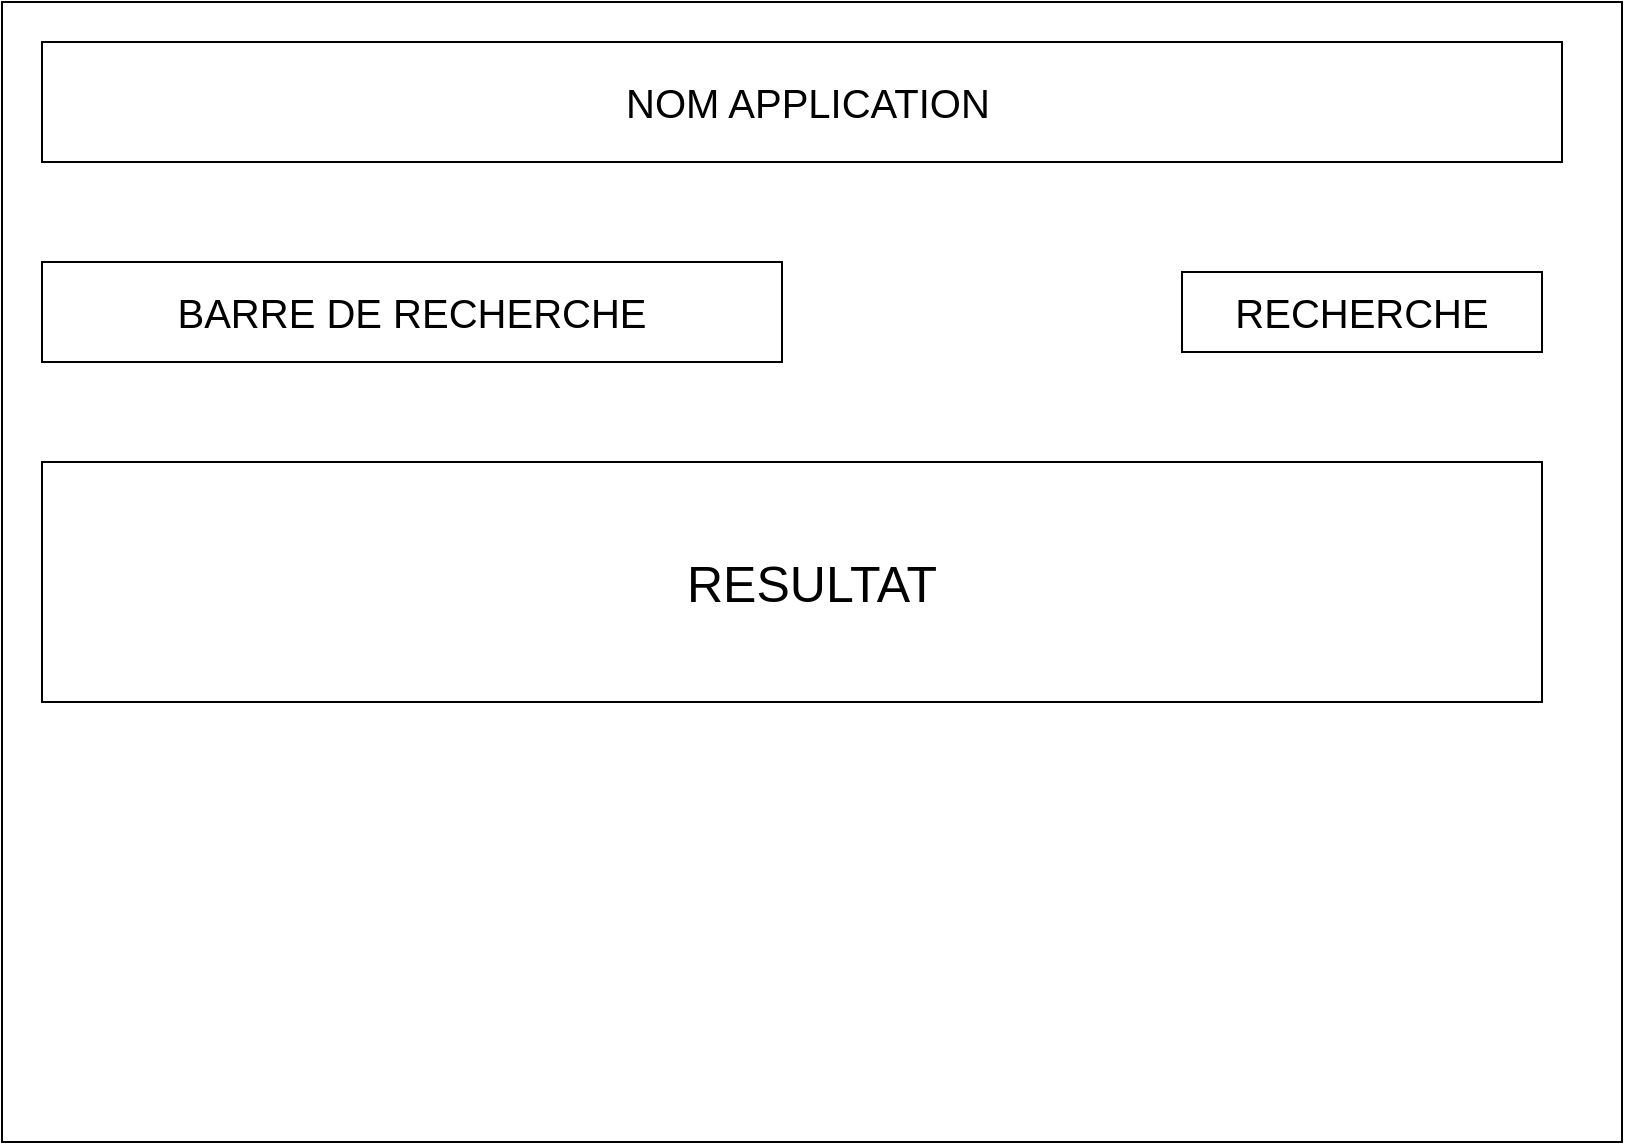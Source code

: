 <mxfile version="13.7.7" type="github">
  <diagram id="AMBd0R76h5gFlYD8Z7VQ" name="Page-1">
    <mxGraphModel dx="953" dy="544" grid="1" gridSize="10" guides="1" tooltips="1" connect="1" arrows="1" fold="1" page="1" pageScale="1" pageWidth="827" pageHeight="1169" math="0" shadow="0">
      <root>
        <mxCell id="0" />
        <mxCell id="1" parent="0" />
        <mxCell id="g2YfPCTuaOgY9jyY5gTF-1" value="" style="rounded=0;whiteSpace=wrap;html=1;" vertex="1" parent="1">
          <mxGeometry x="10" y="10" width="810" height="570" as="geometry" />
        </mxCell>
        <mxCell id="g2YfPCTuaOgY9jyY5gTF-2" value="" style="rounded=0;whiteSpace=wrap;html=1;" vertex="1" parent="1">
          <mxGeometry x="30" y="30" width="760" height="60" as="geometry" />
        </mxCell>
        <mxCell id="g2YfPCTuaOgY9jyY5gTF-3" value="" style="rounded=0;whiteSpace=wrap;html=1;" vertex="1" parent="1">
          <mxGeometry x="30" y="140" width="370" height="50" as="geometry" />
        </mxCell>
        <mxCell id="g2YfPCTuaOgY9jyY5gTF-4" value="" style="rounded=0;whiteSpace=wrap;html=1;" vertex="1" parent="1">
          <mxGeometry x="600" y="145" width="180" height="40" as="geometry" />
        </mxCell>
        <mxCell id="g2YfPCTuaOgY9jyY5gTF-5" value="&lt;font style=&quot;font-size: 20px&quot;&gt;RECHERCHE&lt;/font&gt;" style="text;html=1;strokeColor=none;fillColor=none;align=center;verticalAlign=middle;whiteSpace=wrap;rounded=0;" vertex="1" parent="1">
          <mxGeometry x="620" y="155" width="140" height="20" as="geometry" />
        </mxCell>
        <mxCell id="g2YfPCTuaOgY9jyY5gTF-8" value="&lt;font style=&quot;font-size: 20px&quot;&gt;BARRE DE RECHERCHE&lt;/font&gt;" style="text;html=1;strokeColor=none;fillColor=none;align=center;verticalAlign=middle;whiteSpace=wrap;rounded=0;" vertex="1" parent="1">
          <mxGeometry x="85" y="150" width="260" height="30" as="geometry" />
        </mxCell>
        <mxCell id="g2YfPCTuaOgY9jyY5gTF-10" value="" style="rounded=0;whiteSpace=wrap;html=1;" vertex="1" parent="1">
          <mxGeometry x="30" y="240" width="750" height="120" as="geometry" />
        </mxCell>
        <mxCell id="g2YfPCTuaOgY9jyY5gTF-11" value="&lt;font style=&quot;font-size: 25px&quot;&gt;RESULTAT&lt;/font&gt;" style="text;html=1;strokeColor=none;fillColor=none;align=center;verticalAlign=middle;whiteSpace=wrap;rounded=0;" vertex="1" parent="1">
          <mxGeometry x="245" y="270" width="340" height="60" as="geometry" />
        </mxCell>
        <mxCell id="g2YfPCTuaOgY9jyY5gTF-12" value="&lt;font style=&quot;font-size: 20px&quot;&gt;NOM APPLICATION&lt;/font&gt;" style="text;html=1;strokeColor=none;fillColor=none;align=center;verticalAlign=middle;whiteSpace=wrap;rounded=0;" vertex="1" parent="1">
          <mxGeometry x="283" y="40" width="260" height="40" as="geometry" />
        </mxCell>
      </root>
    </mxGraphModel>
  </diagram>
</mxfile>
